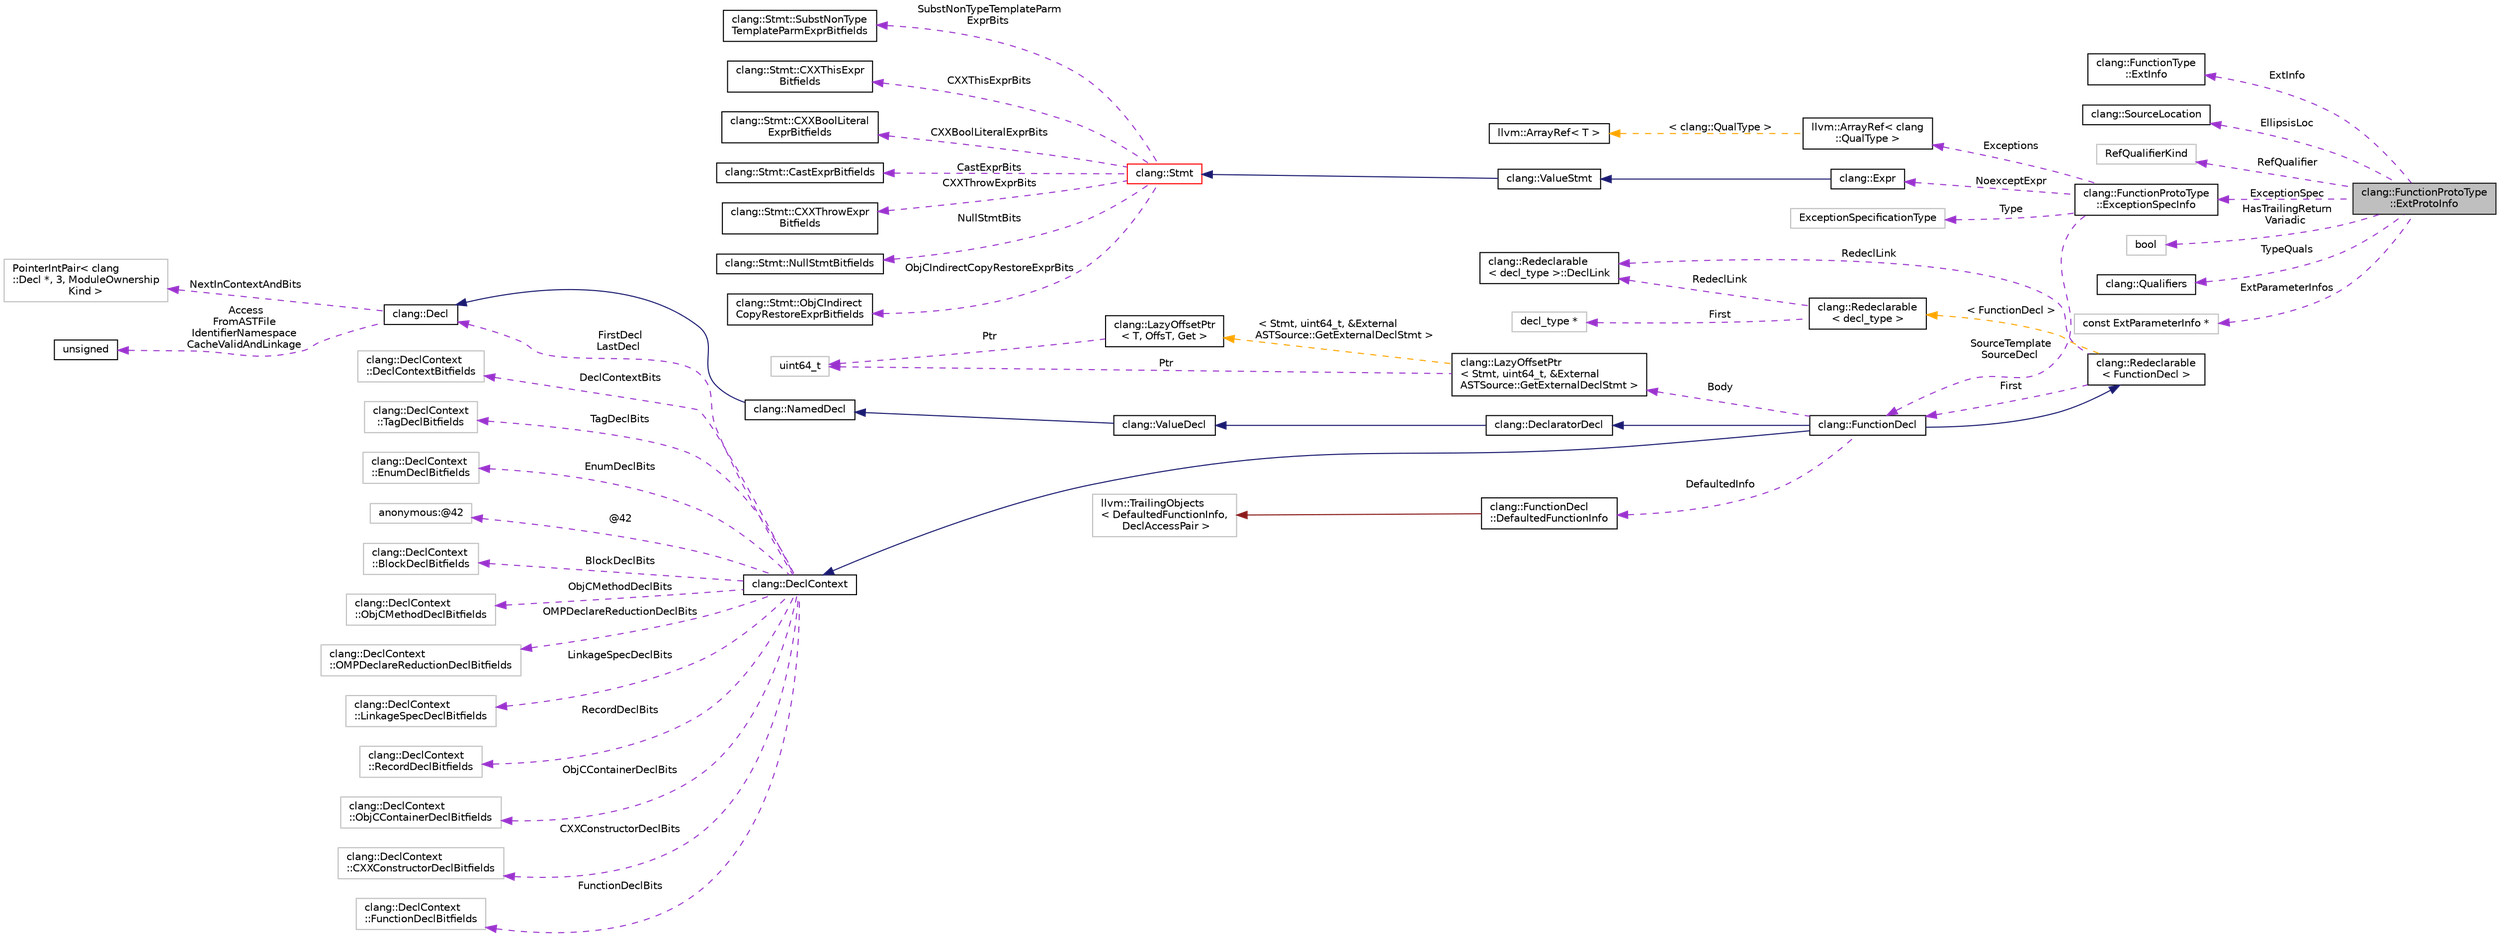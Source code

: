digraph "clang::FunctionProtoType::ExtProtoInfo"
{
 // LATEX_PDF_SIZE
  bgcolor="transparent";
  edge [fontname="Helvetica",fontsize="10",labelfontname="Helvetica",labelfontsize="10"];
  node [fontname="Helvetica",fontsize="10",shape=record];
  rankdir="LR";
  Node1 [label="clang::FunctionProtoType\l::ExtProtoInfo",height=0.2,width=0.4,color="black", fillcolor="grey75", style="filled", fontcolor="black",tooltip="Extra information about a function prototype."];
  Node2 -> Node1 [dir="back",color="darkorchid3",fontsize="10",style="dashed",label=" ExtInfo" ,fontname="Helvetica"];
  Node2 [label="clang::FunctionType\l::ExtInfo",height=0.2,width=0.4,color="black",URL="$classclang_1_1FunctionType_1_1ExtInfo.html",tooltip="A class which abstracts out some details necessary for making a call."];
  Node3 -> Node1 [dir="back",color="darkorchid3",fontsize="10",style="dashed",label=" EllipsisLoc" ,fontname="Helvetica"];
  Node3 [label="clang::SourceLocation",height=0.2,width=0.4,color="black",URL="$classclang_1_1SourceLocation.html",tooltip="Encodes a location in the source."];
  Node4 -> Node1 [dir="back",color="darkorchid3",fontsize="10",style="dashed",label=" RefQualifier" ,fontname="Helvetica"];
  Node4 [label="RefQualifierKind",height=0.2,width=0.4,color="grey75",tooltip=" "];
  Node5 -> Node1 [dir="back",color="darkorchid3",fontsize="10",style="dashed",label=" ExceptionSpec" ,fontname="Helvetica"];
  Node5 [label="clang::FunctionProtoType\l::ExceptionSpecInfo",height=0.2,width=0.4,color="black",URL="$structclang_1_1FunctionProtoType_1_1ExceptionSpecInfo.html",tooltip="Holds information about the various types of exception specification."];
  Node6 -> Node5 [dir="back",color="darkorchid3",fontsize="10",style="dashed",label=" Exceptions" ,fontname="Helvetica"];
  Node6 [label="llvm::ArrayRef\< clang\l::QualType \>",height=0.2,width=0.4,color="black",URL="$classllvm_1_1ArrayRef.html",tooltip=" "];
  Node7 -> Node6 [dir="back",color="orange",fontsize="10",style="dashed",label=" \< clang::QualType \>" ,fontname="Helvetica"];
  Node7 [label="llvm::ArrayRef\< T \>",height=0.2,width=0.4,color="black",URL="$classllvm_1_1ArrayRef.html",tooltip=" "];
  Node8 -> Node5 [dir="back",color="darkorchid3",fontsize="10",style="dashed",label=" SourceTemplate\nSourceDecl" ,fontname="Helvetica"];
  Node8 [label="clang::FunctionDecl",height=0.2,width=0.4,color="black",URL="$classclang_1_1FunctionDecl.html",tooltip="Represents a function declaration or definition."];
  Node9 -> Node8 [dir="back",color="midnightblue",fontsize="10",style="solid",fontname="Helvetica"];
  Node9 [label="clang::DeclaratorDecl",height=0.2,width=0.4,color="black",URL="$classclang_1_1DeclaratorDecl.html",tooltip="Represents a ValueDecl that came out of a declarator."];
  Node10 -> Node9 [dir="back",color="midnightblue",fontsize="10",style="solid",fontname="Helvetica"];
  Node10 [label="clang::ValueDecl",height=0.2,width=0.4,color="black",URL="$classclang_1_1ValueDecl.html",tooltip="Represent the declaration of a variable (in which case it is an lvalue) a function (in which case it ..."];
  Node11 -> Node10 [dir="back",color="midnightblue",fontsize="10",style="solid",fontname="Helvetica"];
  Node11 [label="clang::NamedDecl",height=0.2,width=0.4,color="black",URL="$classclang_1_1NamedDecl.html",tooltip="This represents a decl that may have a name."];
  Node12 -> Node11 [dir="back",color="midnightblue",fontsize="10",style="solid",fontname="Helvetica"];
  Node12 [label="clang::Decl",height=0.2,width=0.4,color="black",URL="$classclang_1_1Decl.html",tooltip="Decl - This represents one declaration (or definition), e.g."];
  Node13 -> Node12 [dir="back",color="darkorchid3",fontsize="10",style="dashed",label=" NextInContextAndBits" ,fontname="Helvetica"];
  Node13 [label="PointerIntPair\< clang\l::Decl *, 3, ModuleOwnership\lKind \>",height=0.2,width=0.4,color="grey75",tooltip=" "];
  Node14 -> Node12 [dir="back",color="darkorchid3",fontsize="10",style="dashed",label=" Access\nFromASTFile\nIdentifierNamespace\nCacheValidAndLinkage" ,fontname="Helvetica"];
  Node14 [label="unsigned",height=0.2,width=0.4,color="black",URL="$classunsigned.html",tooltip=" "];
  Node15 -> Node8 [dir="back",color="midnightblue",fontsize="10",style="solid",fontname="Helvetica"];
  Node15 [label="clang::DeclContext",height=0.2,width=0.4,color="black",URL="$classclang_1_1DeclContext.html",tooltip="DeclContext - This is used only as base class of specific decl types that can act as declaration cont..."];
  Node16 -> Node15 [dir="back",color="darkorchid3",fontsize="10",style="dashed",label=" TagDeclBits" ,fontname="Helvetica"];
  Node16 [label="clang::DeclContext\l::TagDeclBitfields",height=0.2,width=0.4,color="grey75",tooltip="Stores the bits used by TagDecl."];
  Node17 -> Node15 [dir="back",color="darkorchid3",fontsize="10",style="dashed",label=" EnumDeclBits" ,fontname="Helvetica"];
  Node17 [label="clang::DeclContext\l::EnumDeclBitfields",height=0.2,width=0.4,color="grey75",tooltip="Stores the bits used by EnumDecl."];
  Node18 -> Node15 [dir="back",color="darkorchid3",fontsize="10",style="dashed",label=" @42" ,fontname="Helvetica"];
  Node18 [label="anonymous:@42",height=0.2,width=0.4,color="grey75",tooltip=" "];
  Node19 -> Node15 [dir="back",color="darkorchid3",fontsize="10",style="dashed",label=" BlockDeclBits" ,fontname="Helvetica"];
  Node19 [label="clang::DeclContext\l::BlockDeclBitfields",height=0.2,width=0.4,color="grey75",tooltip="Stores the bits used by BlockDecl."];
  Node20 -> Node15 [dir="back",color="darkorchid3",fontsize="10",style="dashed",label=" ObjCMethodDeclBits" ,fontname="Helvetica"];
  Node20 [label="clang::DeclContext\l::ObjCMethodDeclBitfields",height=0.2,width=0.4,color="grey75",tooltip="Stores the bits used by ObjCMethodDecl."];
  Node21 -> Node15 [dir="back",color="darkorchid3",fontsize="10",style="dashed",label=" OMPDeclareReductionDeclBits" ,fontname="Helvetica"];
  Node21 [label="clang::DeclContext\l::OMPDeclareReductionDeclBitfields",height=0.2,width=0.4,color="grey75",tooltip="Stores the bits used by OMPDeclareReductionDecl."];
  Node22 -> Node15 [dir="back",color="darkorchid3",fontsize="10",style="dashed",label=" LinkageSpecDeclBits" ,fontname="Helvetica"];
  Node22 [label="clang::DeclContext\l::LinkageSpecDeclBitfields",height=0.2,width=0.4,color="grey75",tooltip="Stores the bits used by LinkageSpecDecl."];
  Node23 -> Node15 [dir="back",color="darkorchid3",fontsize="10",style="dashed",label=" RecordDeclBits" ,fontname="Helvetica"];
  Node23 [label="clang::DeclContext\l::RecordDeclBitfields",height=0.2,width=0.4,color="grey75",tooltip="Stores the bits used by RecordDecl."];
  Node24 -> Node15 [dir="back",color="darkorchid3",fontsize="10",style="dashed",label=" ObjCContainerDeclBits" ,fontname="Helvetica"];
  Node24 [label="clang::DeclContext\l::ObjCContainerDeclBitfields",height=0.2,width=0.4,color="grey75",tooltip="Stores the bits used by ObjCContainerDecl."];
  Node25 -> Node15 [dir="back",color="darkorchid3",fontsize="10",style="dashed",label=" CXXConstructorDeclBits" ,fontname="Helvetica"];
  Node25 [label="clang::DeclContext\l::CXXConstructorDeclBitfields",height=0.2,width=0.4,color="grey75",tooltip="Stores the bits used by CXXConstructorDecl."];
  Node26 -> Node15 [dir="back",color="darkorchid3",fontsize="10",style="dashed",label=" FunctionDeclBits" ,fontname="Helvetica"];
  Node26 [label="clang::DeclContext\l::FunctionDeclBitfields",height=0.2,width=0.4,color="grey75",tooltip="Stores the bits used by FunctionDecl."];
  Node27 -> Node15 [dir="back",color="darkorchid3",fontsize="10",style="dashed",label=" DeclContextBits" ,fontname="Helvetica"];
  Node27 [label="clang::DeclContext\l::DeclContextBitfields",height=0.2,width=0.4,color="grey75",tooltip="Stores the bits used by DeclContext."];
  Node12 -> Node15 [dir="back",color="darkorchid3",fontsize="10",style="dashed",label=" FirstDecl\nLastDecl" ,fontname="Helvetica"];
  Node28 -> Node8 [dir="back",color="midnightblue",fontsize="10",style="solid",fontname="Helvetica"];
  Node28 [label="clang::Redeclarable\l\< FunctionDecl \>",height=0.2,width=0.4,color="black",URL="$classclang_1_1Redeclarable.html",tooltip=" "];
  Node29 -> Node28 [dir="back",color="darkorchid3",fontsize="10",style="dashed",label=" RedeclLink" ,fontname="Helvetica"];
  Node29 [label="clang::Redeclarable\l\< decl_type \>::DeclLink",height=0.2,width=0.4,color="black",URL="$classclang_1_1Redeclarable_1_1DeclLink.html",tooltip=" "];
  Node8 -> Node28 [dir="back",color="darkorchid3",fontsize="10",style="dashed",label=" First" ,fontname="Helvetica"];
  Node30 -> Node28 [dir="back",color="orange",fontsize="10",style="dashed",label=" \< FunctionDecl \>" ,fontname="Helvetica"];
  Node30 [label="clang::Redeclarable\l\< decl_type \>",height=0.2,width=0.4,color="black",URL="$classclang_1_1Redeclarable.html",tooltip="Provides common interface for the Decls that can be redeclared."];
  Node29 -> Node30 [dir="back",color="darkorchid3",fontsize="10",style="dashed",label=" RedeclLink" ,fontname="Helvetica"];
  Node31 -> Node30 [dir="back",color="darkorchid3",fontsize="10",style="dashed",label=" First" ,fontname="Helvetica"];
  Node31 [label="decl_type *",height=0.2,width=0.4,color="grey75",tooltip=" "];
  Node32 -> Node8 [dir="back",color="darkorchid3",fontsize="10",style="dashed",label=" DefaultedInfo" ,fontname="Helvetica"];
  Node32 [label="clang::FunctionDecl\l::DefaultedFunctionInfo",height=0.2,width=0.4,color="black",URL="$classclang_1_1FunctionDecl_1_1DefaultedFunctionInfo.html",tooltip="Stashed information about a defaulted function definition whose body has not yet been lazily generate..."];
  Node33 -> Node32 [dir="back",color="firebrick4",fontsize="10",style="solid",fontname="Helvetica"];
  Node33 [label="llvm::TrailingObjects\l\< DefaultedFunctionInfo,\l DeclAccessPair \>",height=0.2,width=0.4,color="grey75",tooltip=" "];
  Node34 -> Node8 [dir="back",color="darkorchid3",fontsize="10",style="dashed",label=" Body" ,fontname="Helvetica"];
  Node34 [label="clang::LazyOffsetPtr\l\< Stmt, uint64_t, &External\lASTSource::GetExternalDeclStmt \>",height=0.2,width=0.4,color="black",URL="$structclang_1_1LazyOffsetPtr.html",tooltip=" "];
  Node35 -> Node34 [dir="back",color="darkorchid3",fontsize="10",style="dashed",label=" Ptr" ,fontname="Helvetica"];
  Node35 [label="uint64_t",height=0.2,width=0.4,color="grey75",tooltip=" "];
  Node36 -> Node34 [dir="back",color="orange",fontsize="10",style="dashed",label=" \< Stmt, uint64_t, &External\lASTSource::GetExternalDeclStmt \>" ,fontname="Helvetica"];
  Node36 [label="clang::LazyOffsetPtr\l\< T, OffsT, Get \>",height=0.2,width=0.4,color="black",URL="$structclang_1_1LazyOffsetPtr.html",tooltip="A lazy pointer to an AST node (of base type T) that resides within an external AST source."];
  Node35 -> Node36 [dir="back",color="darkorchid3",fontsize="10",style="dashed",label=" Ptr" ,fontname="Helvetica"];
  Node37 -> Node5 [dir="back",color="darkorchid3",fontsize="10",style="dashed",label=" NoexceptExpr" ,fontname="Helvetica"];
  Node37 [label="clang::Expr",height=0.2,width=0.4,color="black",URL="$classclang_1_1Expr.html",tooltip="This represents one expression."];
  Node38 -> Node37 [dir="back",color="midnightblue",fontsize="10",style="solid",fontname="Helvetica"];
  Node38 [label="clang::ValueStmt",height=0.2,width=0.4,color="black",URL="$classclang_1_1ValueStmt.html",tooltip="Represents a statement that could possibly have a value and type."];
  Node39 -> Node38 [dir="back",color="midnightblue",fontsize="10",style="solid",fontname="Helvetica"];
  Node39 [label="clang::Stmt",height=0.2,width=0.4,color="red",URL="$classclang_1_1Stmt.html",tooltip="Stmt - This represents one statement."];
  Node40 -> Node39 [dir="back",color="darkorchid3",fontsize="10",style="dashed",label=" CXXThrowExprBits" ,fontname="Helvetica"];
  Node40 [label="clang::Stmt::CXXThrowExpr\lBitfields",height=0.2,width=0.4,color="black",URL="$classclang_1_1Stmt_1_1CXXThrowExprBitfields.html",tooltip=" "];
  Node41 -> Node39 [dir="back",color="darkorchid3",fontsize="10",style="dashed",label=" NullStmtBits" ,fontname="Helvetica"];
  Node41 [label="clang::Stmt::NullStmtBitfields",height=0.2,width=0.4,color="black",URL="$classclang_1_1Stmt_1_1NullStmtBitfields.html",tooltip=" "];
  Node42 -> Node39 [dir="back",color="darkorchid3",fontsize="10",style="dashed",label=" ObjCIndirectCopyRestoreExprBits" ,fontname="Helvetica"];
  Node42 [label="clang::Stmt::ObjCIndirect\lCopyRestoreExprBitfields",height=0.2,width=0.4,color="black",URL="$classclang_1_1Stmt_1_1ObjCIndirectCopyRestoreExprBitfields.html",tooltip=" "];
  Node43 -> Node39 [dir="back",color="darkorchid3",fontsize="10",style="dashed",label=" SubstNonTypeTemplateParm\lExprBits" ,fontname="Helvetica"];
  Node43 [label="clang::Stmt::SubstNonType\lTemplateParmExprBitfields",height=0.2,width=0.4,color="black",URL="$classclang_1_1Stmt_1_1SubstNonTypeTemplateParmExprBitfields.html",tooltip=" "];
  Node44 -> Node39 [dir="back",color="darkorchid3",fontsize="10",style="dashed",label=" CXXThisExprBits" ,fontname="Helvetica"];
  Node44 [label="clang::Stmt::CXXThisExpr\lBitfields",height=0.2,width=0.4,color="black",URL="$classclang_1_1Stmt_1_1CXXThisExprBitfields.html",tooltip=" "];
  Node45 -> Node39 [dir="back",color="darkorchid3",fontsize="10",style="dashed",label=" CXXBoolLiteralExprBits" ,fontname="Helvetica"];
  Node45 [label="clang::Stmt::CXXBoolLiteral\lExprBitfields",height=0.2,width=0.4,color="black",URL="$classclang_1_1Stmt_1_1CXXBoolLiteralExprBitfields.html",tooltip=" "];
  Node46 -> Node39 [dir="back",color="darkorchid3",fontsize="10",style="dashed",label=" CastExprBits" ,fontname="Helvetica"];
  Node46 [label="clang::Stmt::CastExprBitfields",height=0.2,width=0.4,color="black",URL="$classclang_1_1Stmt_1_1CastExprBitfields.html",tooltip=" "];
  Node103 -> Node5 [dir="back",color="darkorchid3",fontsize="10",style="dashed",label=" Type" ,fontname="Helvetica"];
  Node103 [label="ExceptionSpecificationType",height=0.2,width=0.4,color="grey75",tooltip=" "];
  Node104 -> Node1 [dir="back",color="darkorchid3",fontsize="10",style="dashed",label=" HasTrailingReturn\nVariadic" ,fontname="Helvetica"];
  Node104 [label="bool",height=0.2,width=0.4,color="grey75",tooltip=" "];
  Node105 -> Node1 [dir="back",color="darkorchid3",fontsize="10",style="dashed",label=" TypeQuals" ,fontname="Helvetica"];
  Node105 [label="clang::Qualifiers",height=0.2,width=0.4,color="black",URL="$classclang_1_1Qualifiers.html",tooltip="The collection of all-type qualifiers we support."];
  Node106 -> Node1 [dir="back",color="darkorchid3",fontsize="10",style="dashed",label=" ExtParameterInfos" ,fontname="Helvetica"];
  Node106 [label="const ExtParameterInfo *",height=0.2,width=0.4,color="grey75",tooltip=" "];
}
